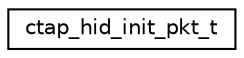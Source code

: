 digraph "Graphical Class Hierarchy"
{
 // LATEX_PDF_SIZE
  edge [fontname="Helvetica",fontsize="10",labelfontname="Helvetica",labelfontsize="10"];
  node [fontname="Helvetica",fontsize="10",shape=record];
  rankdir="LR";
  Node0 [label="ctap_hid_init_pkt_t",height=0.2,width=0.4,color="black", fillcolor="white", style="filled",URL="$structctap__hid__init__pkt__t.html",tooltip="CTAP_HID initialization packet struct."];
}
